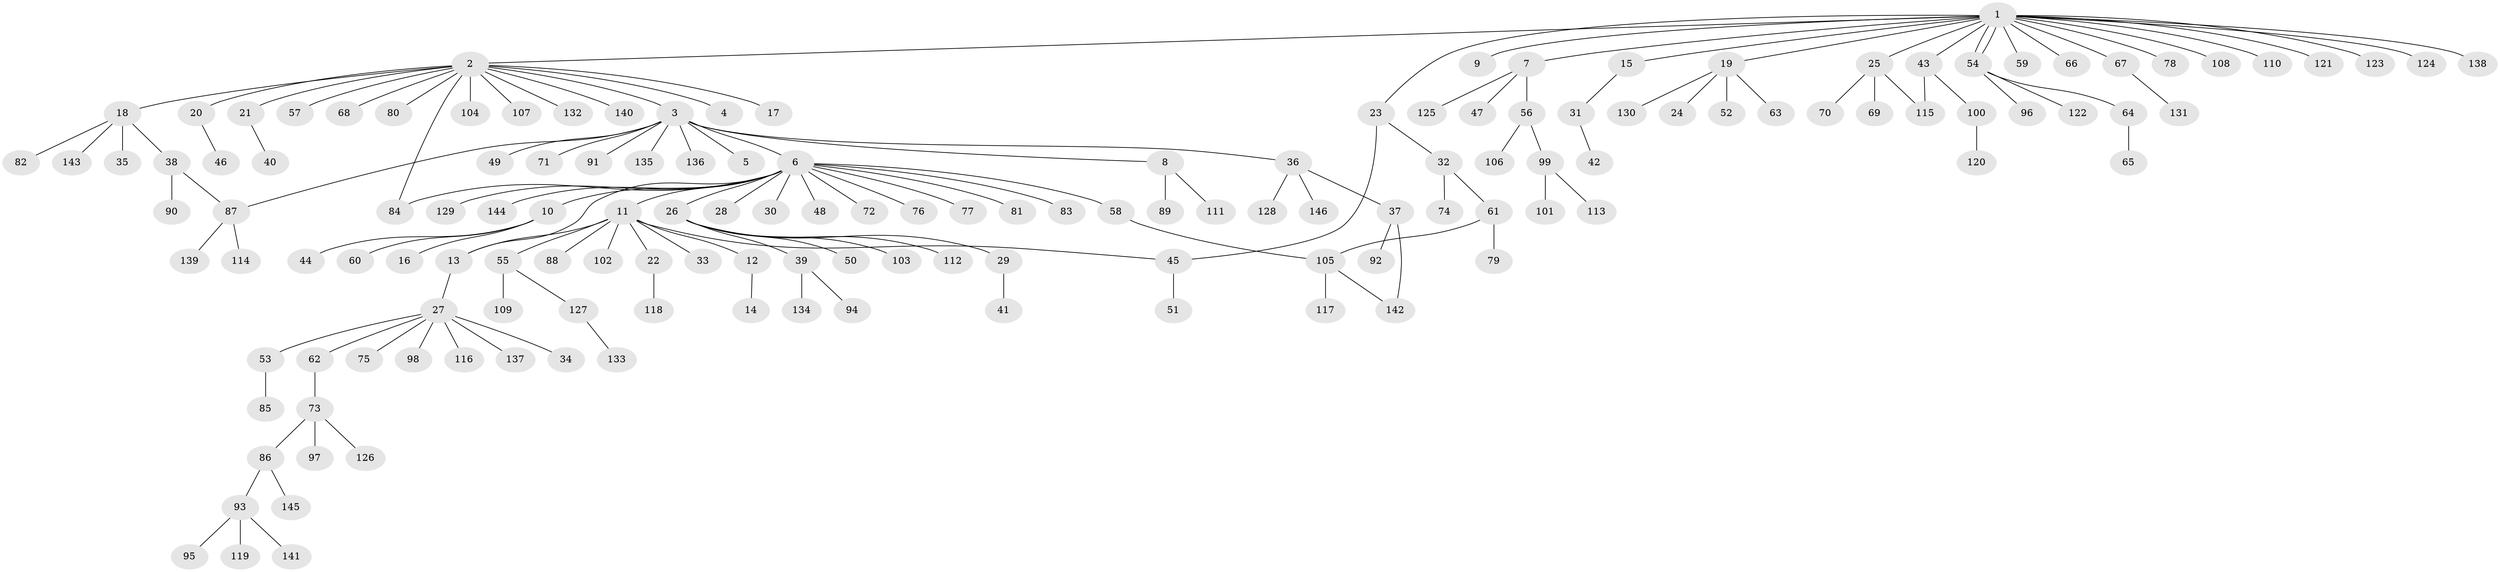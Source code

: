// Generated by graph-tools (version 1.1) at 2025/35/03/09/25 02:35:33]
// undirected, 146 vertices, 153 edges
graph export_dot {
graph [start="1"]
  node [color=gray90,style=filled];
  1;
  2;
  3;
  4;
  5;
  6;
  7;
  8;
  9;
  10;
  11;
  12;
  13;
  14;
  15;
  16;
  17;
  18;
  19;
  20;
  21;
  22;
  23;
  24;
  25;
  26;
  27;
  28;
  29;
  30;
  31;
  32;
  33;
  34;
  35;
  36;
  37;
  38;
  39;
  40;
  41;
  42;
  43;
  44;
  45;
  46;
  47;
  48;
  49;
  50;
  51;
  52;
  53;
  54;
  55;
  56;
  57;
  58;
  59;
  60;
  61;
  62;
  63;
  64;
  65;
  66;
  67;
  68;
  69;
  70;
  71;
  72;
  73;
  74;
  75;
  76;
  77;
  78;
  79;
  80;
  81;
  82;
  83;
  84;
  85;
  86;
  87;
  88;
  89;
  90;
  91;
  92;
  93;
  94;
  95;
  96;
  97;
  98;
  99;
  100;
  101;
  102;
  103;
  104;
  105;
  106;
  107;
  108;
  109;
  110;
  111;
  112;
  113;
  114;
  115;
  116;
  117;
  118;
  119;
  120;
  121;
  122;
  123;
  124;
  125;
  126;
  127;
  128;
  129;
  130;
  131;
  132;
  133;
  134;
  135;
  136;
  137;
  138;
  139;
  140;
  141;
  142;
  143;
  144;
  145;
  146;
  1 -- 2;
  1 -- 7;
  1 -- 9;
  1 -- 15;
  1 -- 19;
  1 -- 23;
  1 -- 25;
  1 -- 43;
  1 -- 54;
  1 -- 54;
  1 -- 59;
  1 -- 66;
  1 -- 67;
  1 -- 78;
  1 -- 108;
  1 -- 110;
  1 -- 121;
  1 -- 123;
  1 -- 124;
  1 -- 138;
  2 -- 3;
  2 -- 4;
  2 -- 17;
  2 -- 18;
  2 -- 20;
  2 -- 21;
  2 -- 57;
  2 -- 68;
  2 -- 80;
  2 -- 84;
  2 -- 104;
  2 -- 107;
  2 -- 132;
  2 -- 140;
  3 -- 5;
  3 -- 6;
  3 -- 8;
  3 -- 36;
  3 -- 49;
  3 -- 71;
  3 -- 87;
  3 -- 91;
  3 -- 135;
  3 -- 136;
  6 -- 10;
  6 -- 11;
  6 -- 13;
  6 -- 26;
  6 -- 28;
  6 -- 30;
  6 -- 48;
  6 -- 58;
  6 -- 72;
  6 -- 76;
  6 -- 77;
  6 -- 81;
  6 -- 83;
  6 -- 84;
  6 -- 129;
  6 -- 144;
  7 -- 47;
  7 -- 56;
  7 -- 125;
  8 -- 89;
  8 -- 111;
  10 -- 16;
  10 -- 44;
  10 -- 60;
  11 -- 12;
  11 -- 13;
  11 -- 22;
  11 -- 33;
  11 -- 45;
  11 -- 55;
  11 -- 88;
  11 -- 102;
  12 -- 14;
  13 -- 27;
  15 -- 31;
  18 -- 35;
  18 -- 38;
  18 -- 82;
  18 -- 143;
  19 -- 24;
  19 -- 52;
  19 -- 63;
  19 -- 130;
  20 -- 46;
  21 -- 40;
  22 -- 118;
  23 -- 32;
  23 -- 45;
  25 -- 69;
  25 -- 70;
  25 -- 115;
  26 -- 29;
  26 -- 39;
  26 -- 50;
  26 -- 103;
  26 -- 112;
  27 -- 34;
  27 -- 53;
  27 -- 62;
  27 -- 75;
  27 -- 98;
  27 -- 116;
  27 -- 137;
  29 -- 41;
  31 -- 42;
  32 -- 61;
  32 -- 74;
  36 -- 37;
  36 -- 128;
  36 -- 146;
  37 -- 92;
  37 -- 142;
  38 -- 87;
  38 -- 90;
  39 -- 94;
  39 -- 134;
  43 -- 100;
  43 -- 115;
  45 -- 51;
  53 -- 85;
  54 -- 64;
  54 -- 96;
  54 -- 122;
  55 -- 109;
  55 -- 127;
  56 -- 99;
  56 -- 106;
  58 -- 105;
  61 -- 79;
  61 -- 105;
  62 -- 73;
  64 -- 65;
  67 -- 131;
  73 -- 86;
  73 -- 97;
  73 -- 126;
  86 -- 93;
  86 -- 145;
  87 -- 114;
  87 -- 139;
  93 -- 95;
  93 -- 119;
  93 -- 141;
  99 -- 101;
  99 -- 113;
  100 -- 120;
  105 -- 117;
  105 -- 142;
  127 -- 133;
}
